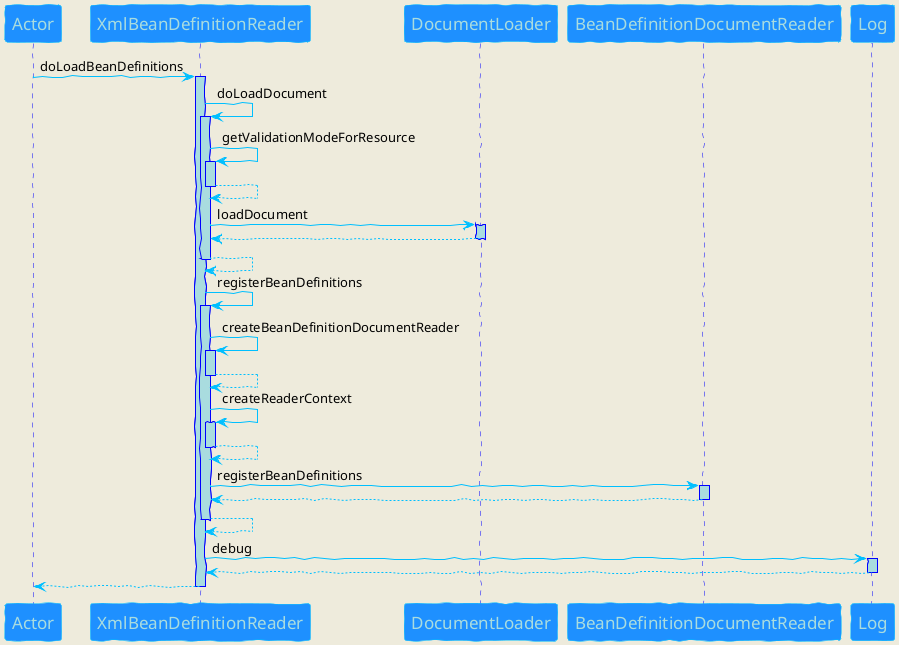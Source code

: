 @startuml

skinparam backgroundColor #EEEBDC
skinparam handwritten true

skinparam sequence {
ArrowColor DeepSkyBlue
ActorBorderColor DeepSkyBlue
LifeLineBorderColor blue
LifeLineBackgroundColor #A9DCDF

ParticipantBorderColor DeepSkyBlue
ParticipantBackgroundColor DodgerBlue
ParticipantFontName Impact
ParticipantFontSize 17
ParticipantFontColor #A9DCDF

ActorBackgroundColor aqua
ActorFontColor DeepSkyBlue
ActorFontSize 17
ActorFontName Aapex
}
participant Actor
Actor -> XmlBeanDefinitionReader : doLoadBeanDefinitions
activate XmlBeanDefinitionReader
XmlBeanDefinitionReader -> XmlBeanDefinitionReader : doLoadDocument
activate XmlBeanDefinitionReader
XmlBeanDefinitionReader -> XmlBeanDefinitionReader : getValidationModeForResource
activate XmlBeanDefinitionReader
XmlBeanDefinitionReader --> XmlBeanDefinitionReader
deactivate XmlBeanDefinitionReader
XmlBeanDefinitionReader -> DocumentLoader : loadDocument
activate DocumentLoader
DocumentLoader --> XmlBeanDefinitionReader
deactivate DocumentLoader
XmlBeanDefinitionReader --> XmlBeanDefinitionReader
deactivate XmlBeanDefinitionReader
XmlBeanDefinitionReader -> XmlBeanDefinitionReader : registerBeanDefinitions
activate XmlBeanDefinitionReader
XmlBeanDefinitionReader -> XmlBeanDefinitionReader : createBeanDefinitionDocumentReader
activate XmlBeanDefinitionReader
XmlBeanDefinitionReader --> XmlBeanDefinitionReader
deactivate XmlBeanDefinitionReader
XmlBeanDefinitionReader -> XmlBeanDefinitionReader : createReaderContext
activate XmlBeanDefinitionReader
XmlBeanDefinitionReader --> XmlBeanDefinitionReader
deactivate XmlBeanDefinitionReader
XmlBeanDefinitionReader -> BeanDefinitionDocumentReader : registerBeanDefinitions
activate BeanDefinitionDocumentReader
BeanDefinitionDocumentReader --> XmlBeanDefinitionReader
deactivate BeanDefinitionDocumentReader
XmlBeanDefinitionReader --> XmlBeanDefinitionReader
deactivate XmlBeanDefinitionReader
XmlBeanDefinitionReader -> Log : debug
activate Log
Log --> XmlBeanDefinitionReader
deactivate Log
return
@enduml